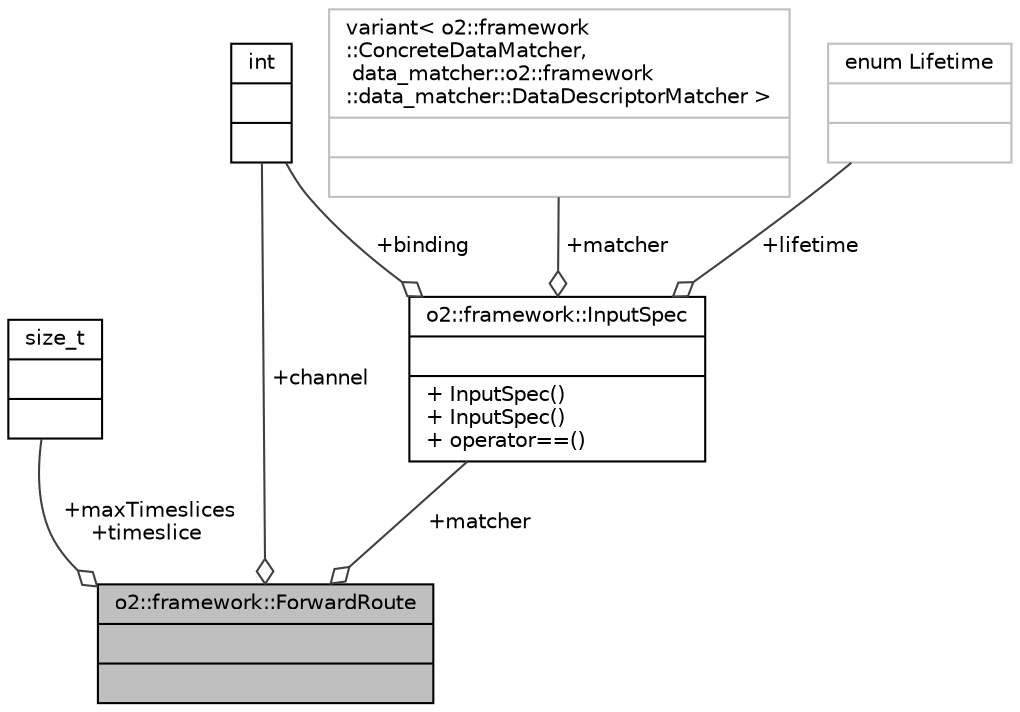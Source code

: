 digraph "o2::framework::ForwardRoute"
{
 // INTERACTIVE_SVG=YES
  bgcolor="transparent";
  edge [fontname="Helvetica",fontsize="10",labelfontname="Helvetica",labelfontsize="10"];
  node [fontname="Helvetica",fontsize="10",shape=record];
  Node1 [label="{o2::framework::ForwardRoute\n||}",height=0.2,width=0.4,color="black", fillcolor="grey75", style="filled" fontcolor="black"];
  Node2 -> Node1 [color="grey25",fontsize="10",style="solid",label=" +maxTimeslices\n+timeslice" ,arrowhead="odiamond",fontname="Helvetica"];
  Node2 [label="{size_t\n||}",height=0.2,width=0.4,color="black",URL="$dd/de2/classsize__t.html"];
  Node3 -> Node1 [color="grey25",fontsize="10",style="solid",label=" +channel" ,arrowhead="odiamond",fontname="Helvetica"];
  Node3 [label="{int\n||}",height=0.2,width=0.4,color="black",URL="$d1/da0/classint.html"];
  Node4 -> Node1 [color="grey25",fontsize="10",style="solid",label=" +matcher" ,arrowhead="odiamond",fontname="Helvetica"];
  Node4 [label="{o2::framework::InputSpec\n||+ InputSpec()\l+ InputSpec()\l+ operator==()\l}",height=0.2,width=0.4,color="black",URL="$da/d96/structo2_1_1framework_1_1InputSpec.html"];
  Node5 -> Node4 [color="grey25",fontsize="10",style="solid",label=" +matcher" ,arrowhead="odiamond",fontname="Helvetica"];
  Node5 [label="{variant\< o2::framework\l::ConcreteDataMatcher,\l data_matcher::o2::framework\l::data_matcher::DataDescriptorMatcher \>\n||}",height=0.2,width=0.4,color="grey75"];
  Node6 -> Node4 [color="grey25",fontsize="10",style="solid",label=" +lifetime" ,arrowhead="odiamond",fontname="Helvetica"];
  Node6 [label="{enum Lifetime\n||}",height=0.2,width=0.4,color="grey75"];
  Node3 -> Node4 [color="grey25",fontsize="10",style="solid",label=" +binding" ,arrowhead="odiamond",fontname="Helvetica"];
}
